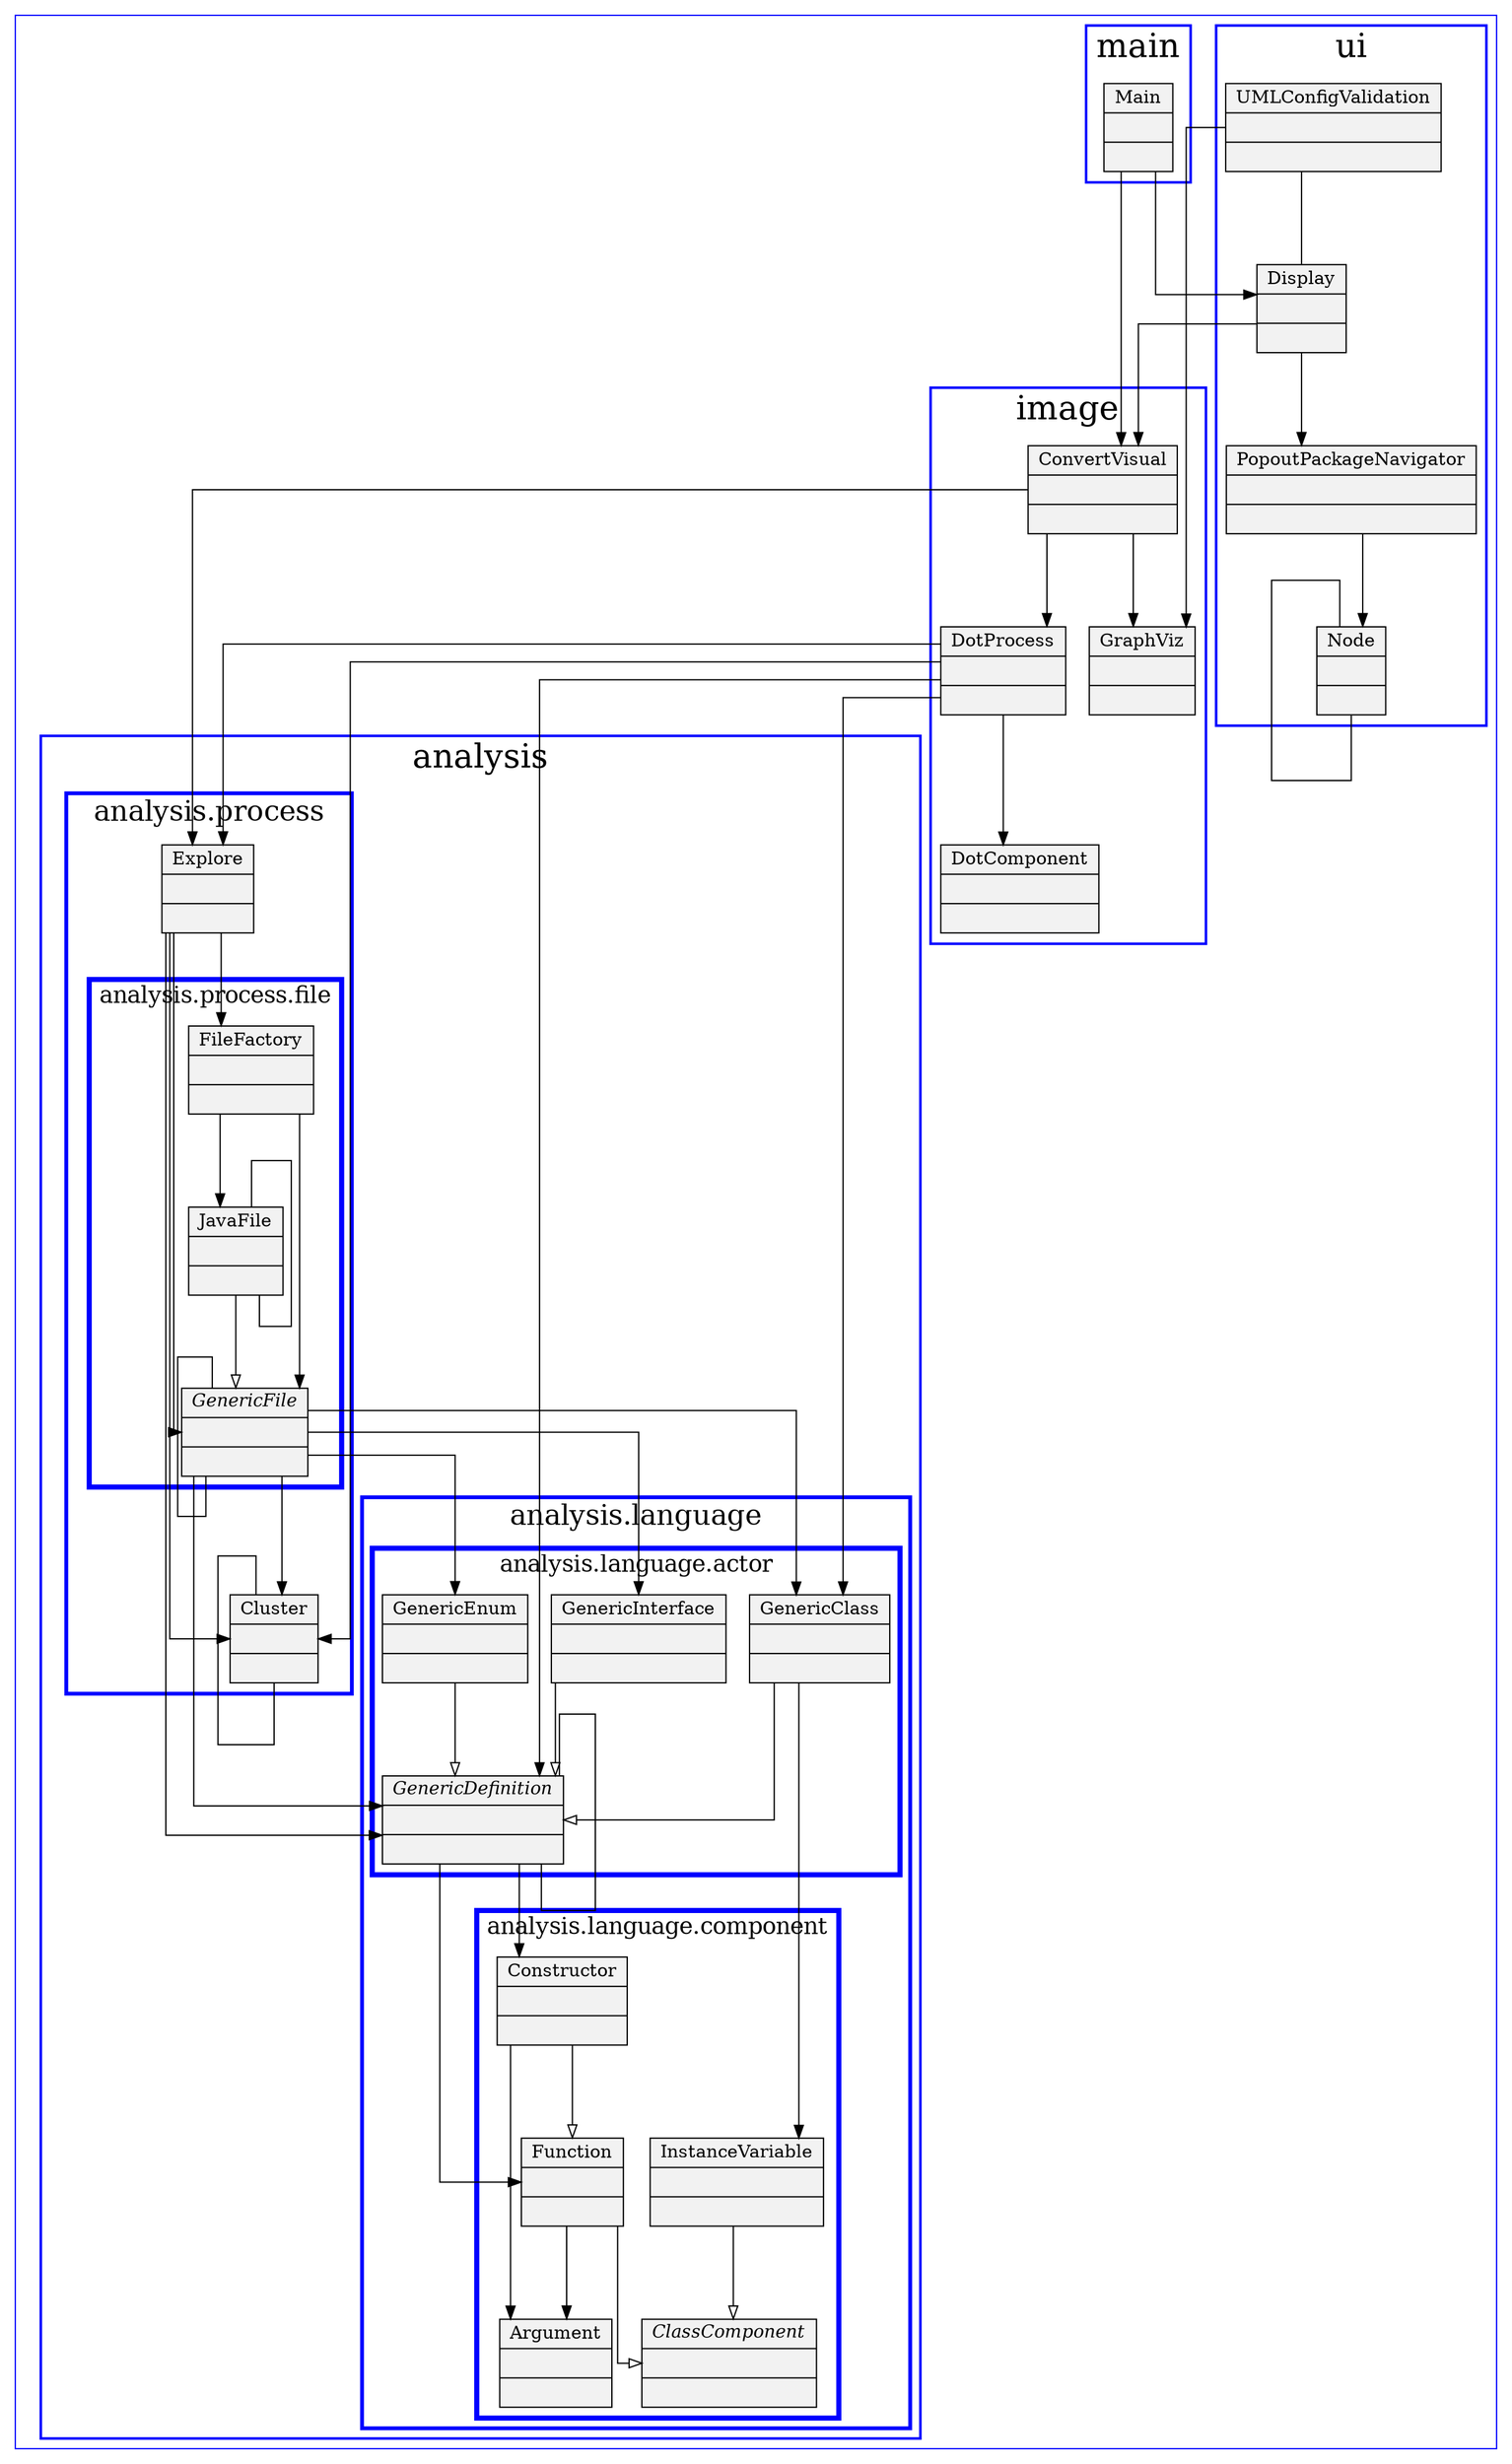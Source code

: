 digraph G {
	node[shape=record,style=filled,fillcolor=gray95];
	edge[concentrate=true];
	graph[splines = ortho, ranksep = 1, ratio = fill, color=blue];
	rankdir = TB;

	n0 [label = <{Function||}>];
	n1 [label = <{JavaFile||}>];
	n2 [label = <{ConvertVisual||}>];
	n3 [label = <{PopoutPackageNavigator||}>];
	n4 [label = <{UMLConfigValidation||}>];
	n5 [label = <{InstanceVariable||}>];
	n6 [label = <{Cluster||}>];
	n7 [label = <{DotProcess||}>];
	n8 [label = <{GenericInterface||}>];
	n9 [label = <{Argument||}>];
	n10 [label = <{DotComponent||}>];
	n11 [label = <{<i>GenericFile</i>||}>];
	n12 [label = <{Display||}>];
	n13 [label = <{Constructor||}>];
	n14 [label = <{GraphViz||}>];
	n15 [label = <{GenericEnum||}>];
	n16 [label = <{GenericClass||}>];
	n17 [label = <{<i>ClassComponent</i>||}>];
	n18 [label = <{FileFactory||}>];
	n19 [label = <{Main||}>];
	n20 [label = <{Node||}>];
	n21 [label = <{<i>GenericDefinition</i>||}>];
	n22 [label = <{Explore||}>];
	subgraph cluster_{
		label = "";
		fontsize = 30;
		penwidth = 1;
		subgraph cluster_analysis{
			label = "analysis";
			fontsize = 26;
			penwidth = 2;
			subgraph cluster_analysis_language{
				label = "analysis.language";
				fontsize = 22;
				penwidth = 3;
				subgraph cluster_analysis_language_actor{
					label = "analysis.language.actor";
					fontsize = 18;
					penwidth = 4;
					n15;
					n16;
					n8;
					n21;
				}
				subgraph cluster_analysis_language_component{
					label = "analysis.language.component";
					fontsize = 18;
					penwidth = 4;
					n0;
					n13;
					n17;
					n5;
					n9;
				}
			}
			subgraph cluster_analysis_process{
				label = "analysis.process";
				fontsize = 22;
				penwidth = 3;
				n6;
				n22;
				subgraph cluster_analysis_process_file{
					label = "analysis.process.file";
					fontsize = 18;
					penwidth = 4;
					n11;
					n1;
					n18;
				}
			}
		}
		subgraph cluster_image{
			label = "image";
			fontsize = 26;
			penwidth = 2;
			n2;
			n14;
			n7;
			n10;
		}
		subgraph cluster_main{
			label = "main";
			fontsize = 26;
			penwidth = 2;
			n19;
		}
		subgraph cluster_ui{
			label = "ui";
			fontsize = 26;
			penwidth = 2;
			n12;
			n3;
			n4;
			n20;
		}
	}
	n0 -> n17[arrowhead=onormal];
	n0 -> n9[arrowhead=normal];
	n1 -> n11[arrowhead=onormal];
	n1 -> n1[arrowhead=none];
	n2 -> n22[arrowhead=normal];
	n2 -> n7[arrowhead=normal];
	n2 -> n14[arrowhead=normal];
	n3 -> n20[arrowhead=normal];
	n4 -> n14[arrowhead=normal];
	n4 -> n12[arrowhead=none];
	n5 -> n17[arrowhead=onormal];
	n6 -> n6[arrowhead=none];
	n7 -> n16[arrowhead=normal];
	n7 -> n21[arrowhead=normal];
	n7 -> n6[arrowhead=normal];
	n7 -> n22[arrowhead=normal];
	n7 -> n10[arrowhead=normal];
	n8 -> n21[arrowhead=onormal];
	n11 -> n16[arrowhead=normal];
	n11 -> n21[arrowhead=normal];
	n11 -> n15[arrowhead=normal];
	n11 -> n8[arrowhead=normal];
	n11 -> n6[arrowhead=normal];
	n11 -> n11[arrowhead=none];
	n12 -> n2[arrowhead=normal];
	n12 -> n3[arrowhead=normal];
	n13 -> n0[arrowhead=onormal];
	n13 -> n9[arrowhead=normal];
	n15 -> n21[arrowhead=onormal];
	n16 -> n21[arrowhead=onormal];
	n16 -> n5[arrowhead=normal];
	n18 -> n11[arrowhead=normal];
	n18 -> n1[arrowhead=normal];
	n19 -> n2[arrowhead=normal];
	n19 -> n12[arrowhead=normal];
	n20 -> n20[arrowhead=none];
	n21 -> n13[arrowhead=normal];
	n21 -> n0[arrowhead=normal];
	n21 -> n21[arrowhead=none];
	n22 -> n21[arrowhead=normal];
	n22 -> n18[arrowhead=normal];
	n22 -> n11[arrowhead=normal];
	n22 -> n6[arrowhead=normal];

}